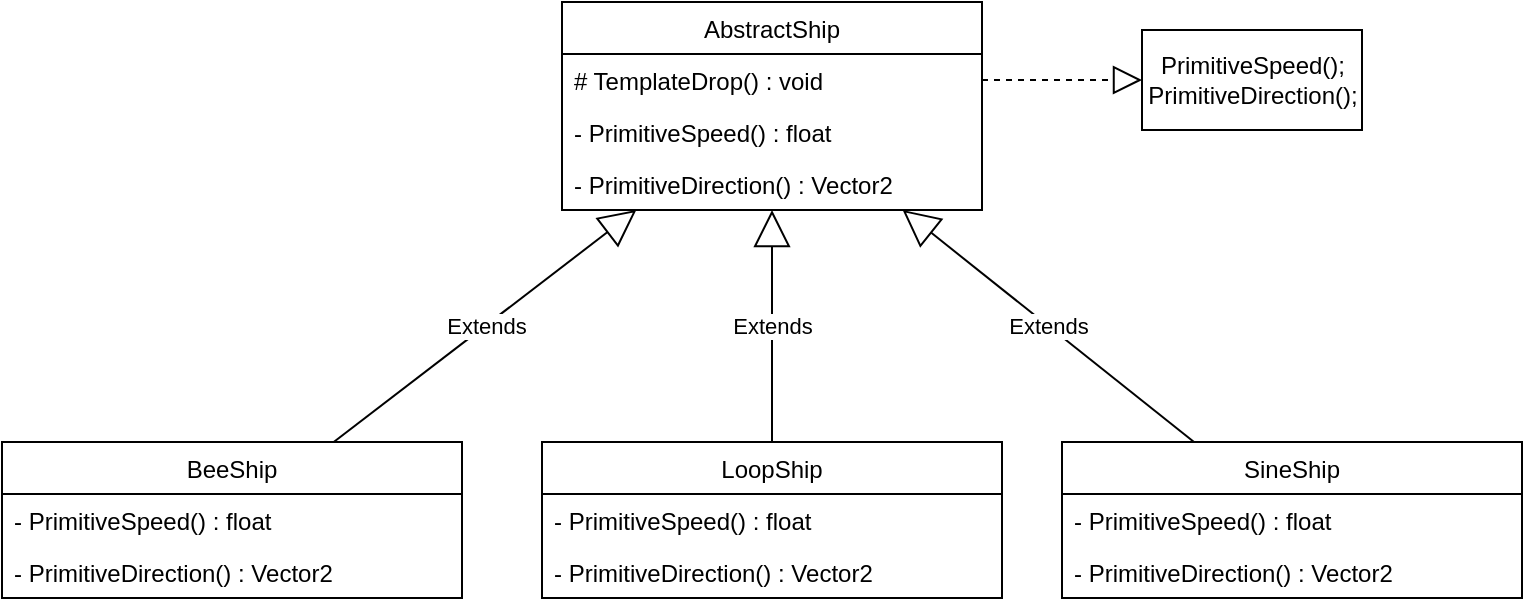 <mxfile version="12.8.2" type="device"><diagram id="ZNOzR30OEGGos8qRnynK" name="Page-1"><mxGraphModel dx="1662" dy="834" grid="1" gridSize="10" guides="1" tooltips="1" connect="1" arrows="1" fold="1" page="1" pageScale="1" pageWidth="850" pageHeight="1100" math="0" shadow="0"><root><mxCell id="0"/><mxCell id="1" parent="0"/><mxCell id="EFtbj4l_b3u7hKIFIlgR-1" value="AbstractShip" style="swimlane;fontStyle=0;childLayout=stackLayout;horizontal=1;startSize=26;fillColor=none;horizontalStack=0;resizeParent=1;resizeParentMax=0;resizeLast=0;collapsible=1;marginBottom=0;" vertex="1" parent="1"><mxGeometry x="310" y="280" width="210" height="104" as="geometry"/></mxCell><mxCell id="EFtbj4l_b3u7hKIFIlgR-2" value="# TemplateDrop() : void" style="text;strokeColor=none;fillColor=none;align=left;verticalAlign=top;spacingLeft=4;spacingRight=4;overflow=hidden;rotatable=0;points=[[0,0.5],[1,0.5]];portConstraint=eastwest;" vertex="1" parent="EFtbj4l_b3u7hKIFIlgR-1"><mxGeometry y="26" width="210" height="26" as="geometry"/></mxCell><mxCell id="EFtbj4l_b3u7hKIFIlgR-3" value="- PrimitiveSpeed() : float" style="text;strokeColor=none;fillColor=none;align=left;verticalAlign=top;spacingLeft=4;spacingRight=4;overflow=hidden;rotatable=0;points=[[0,0.5],[1,0.5]];portConstraint=eastwest;" vertex="1" parent="EFtbj4l_b3u7hKIFIlgR-1"><mxGeometry y="52" width="210" height="26" as="geometry"/></mxCell><mxCell id="EFtbj4l_b3u7hKIFIlgR-4" value="- PrimitiveDirection() : Vector2" style="text;strokeColor=none;fillColor=none;align=left;verticalAlign=top;spacingLeft=4;spacingRight=4;overflow=hidden;rotatable=0;points=[[0,0.5],[1,0.5]];portConstraint=eastwest;" vertex="1" parent="EFtbj4l_b3u7hKIFIlgR-1"><mxGeometry y="78" width="210" height="26" as="geometry"/></mxCell><mxCell id="EFtbj4l_b3u7hKIFIlgR-6" value="" style="endArrow=block;dashed=1;endFill=0;endSize=12;html=1;exitX=1;exitY=0.5;exitDx=0;exitDy=0;" edge="1" parent="1" source="EFtbj4l_b3u7hKIFIlgR-2" target="EFtbj4l_b3u7hKIFIlgR-7"><mxGeometry width="160" relative="1" as="geometry"><mxPoint x="340" y="530" as="sourcePoint"/><mxPoint x="500" y="319" as="targetPoint"/></mxGeometry></mxCell><mxCell id="EFtbj4l_b3u7hKIFIlgR-7" value="PrimitiveSpeed();&lt;br&gt;PrimitiveDirection();" style="html=1;" vertex="1" parent="1"><mxGeometry x="600" y="294" width="110" height="50" as="geometry"/></mxCell><mxCell id="EFtbj4l_b3u7hKIFIlgR-8" value="LoopShip" style="swimlane;fontStyle=0;childLayout=stackLayout;horizontal=1;startSize=26;fillColor=none;horizontalStack=0;resizeParent=1;resizeParentMax=0;resizeLast=0;collapsible=1;marginBottom=0;" vertex="1" parent="1"><mxGeometry x="300" y="500" width="230" height="78" as="geometry"/></mxCell><mxCell id="EFtbj4l_b3u7hKIFIlgR-12" value="- PrimitiveSpeed() : float" style="text;strokeColor=none;fillColor=none;align=left;verticalAlign=top;spacingLeft=4;spacingRight=4;overflow=hidden;rotatable=0;points=[[0,0.5],[1,0.5]];portConstraint=eastwest;" vertex="1" parent="EFtbj4l_b3u7hKIFIlgR-8"><mxGeometry y="26" width="230" height="26" as="geometry"/></mxCell><mxCell id="EFtbj4l_b3u7hKIFIlgR-13" value="- PrimitiveDirection() : Vector2" style="text;strokeColor=none;fillColor=none;align=left;verticalAlign=top;spacingLeft=4;spacingRight=4;overflow=hidden;rotatable=0;points=[[0,0.5],[1,0.5]];portConstraint=eastwest;" vertex="1" parent="EFtbj4l_b3u7hKIFIlgR-8"><mxGeometry y="52" width="230" height="26" as="geometry"/></mxCell><mxCell id="EFtbj4l_b3u7hKIFIlgR-14" value="SineShip" style="swimlane;fontStyle=0;childLayout=stackLayout;horizontal=1;startSize=26;fillColor=none;horizontalStack=0;resizeParent=1;resizeParentMax=0;resizeLast=0;collapsible=1;marginBottom=0;" vertex="1" parent="1"><mxGeometry x="560" y="500" width="230" height="78" as="geometry"/></mxCell><mxCell id="EFtbj4l_b3u7hKIFIlgR-15" value="- PrimitiveSpeed() : float" style="text;strokeColor=none;fillColor=none;align=left;verticalAlign=top;spacingLeft=4;spacingRight=4;overflow=hidden;rotatable=0;points=[[0,0.5],[1,0.5]];portConstraint=eastwest;" vertex="1" parent="EFtbj4l_b3u7hKIFIlgR-14"><mxGeometry y="26" width="230" height="26" as="geometry"/></mxCell><mxCell id="EFtbj4l_b3u7hKIFIlgR-16" value="- PrimitiveDirection() : Vector2" style="text;strokeColor=none;fillColor=none;align=left;verticalAlign=top;spacingLeft=4;spacingRight=4;overflow=hidden;rotatable=0;points=[[0,0.5],[1,0.5]];portConstraint=eastwest;" vertex="1" parent="EFtbj4l_b3u7hKIFIlgR-14"><mxGeometry y="52" width="230" height="26" as="geometry"/></mxCell><mxCell id="EFtbj4l_b3u7hKIFIlgR-17" value="BeeShip" style="swimlane;fontStyle=0;childLayout=stackLayout;horizontal=1;startSize=26;fillColor=none;horizontalStack=0;resizeParent=1;resizeParentMax=0;resizeLast=0;collapsible=1;marginBottom=0;" vertex="1" parent="1"><mxGeometry x="30" y="500" width="230" height="78" as="geometry"/></mxCell><mxCell id="EFtbj4l_b3u7hKIFIlgR-18" value="- PrimitiveSpeed() : float" style="text;strokeColor=none;fillColor=none;align=left;verticalAlign=top;spacingLeft=4;spacingRight=4;overflow=hidden;rotatable=0;points=[[0,0.5],[1,0.5]];portConstraint=eastwest;" vertex="1" parent="EFtbj4l_b3u7hKIFIlgR-17"><mxGeometry y="26" width="230" height="26" as="geometry"/></mxCell><mxCell id="EFtbj4l_b3u7hKIFIlgR-19" value="- PrimitiveDirection() : Vector2" style="text;strokeColor=none;fillColor=none;align=left;verticalAlign=top;spacingLeft=4;spacingRight=4;overflow=hidden;rotatable=0;points=[[0,0.5],[1,0.5]];portConstraint=eastwest;" vertex="1" parent="EFtbj4l_b3u7hKIFIlgR-17"><mxGeometry y="52" width="230" height="26" as="geometry"/></mxCell><mxCell id="EFtbj4l_b3u7hKIFIlgR-20" value="Extends" style="endArrow=block;endSize=16;endFill=0;html=1;" edge="1" parent="1" source="EFtbj4l_b3u7hKIFIlgR-17" target="EFtbj4l_b3u7hKIFIlgR-1"><mxGeometry width="160" relative="1" as="geometry"><mxPoint x="340" y="530" as="sourcePoint"/><mxPoint x="500" y="530" as="targetPoint"/></mxGeometry></mxCell><mxCell id="EFtbj4l_b3u7hKIFIlgR-21" value="Extends" style="endArrow=block;endSize=16;endFill=0;html=1;" edge="1" parent="1" source="EFtbj4l_b3u7hKIFIlgR-8" target="EFtbj4l_b3u7hKIFIlgR-1"><mxGeometry width="160" relative="1" as="geometry"><mxPoint x="205.87" y="510" as="sourcePoint"/><mxPoint x="357.174" y="394" as="targetPoint"/></mxGeometry></mxCell><mxCell id="EFtbj4l_b3u7hKIFIlgR-22" value="Extends" style="endArrow=block;endSize=16;endFill=0;html=1;" edge="1" parent="1" source="EFtbj4l_b3u7hKIFIlgR-14" target="EFtbj4l_b3u7hKIFIlgR-1"><mxGeometry width="160" relative="1" as="geometry"><mxPoint x="425" y="510" as="sourcePoint"/><mxPoint x="425" y="394" as="targetPoint"/></mxGeometry></mxCell></root></mxGraphModel></diagram></mxfile>